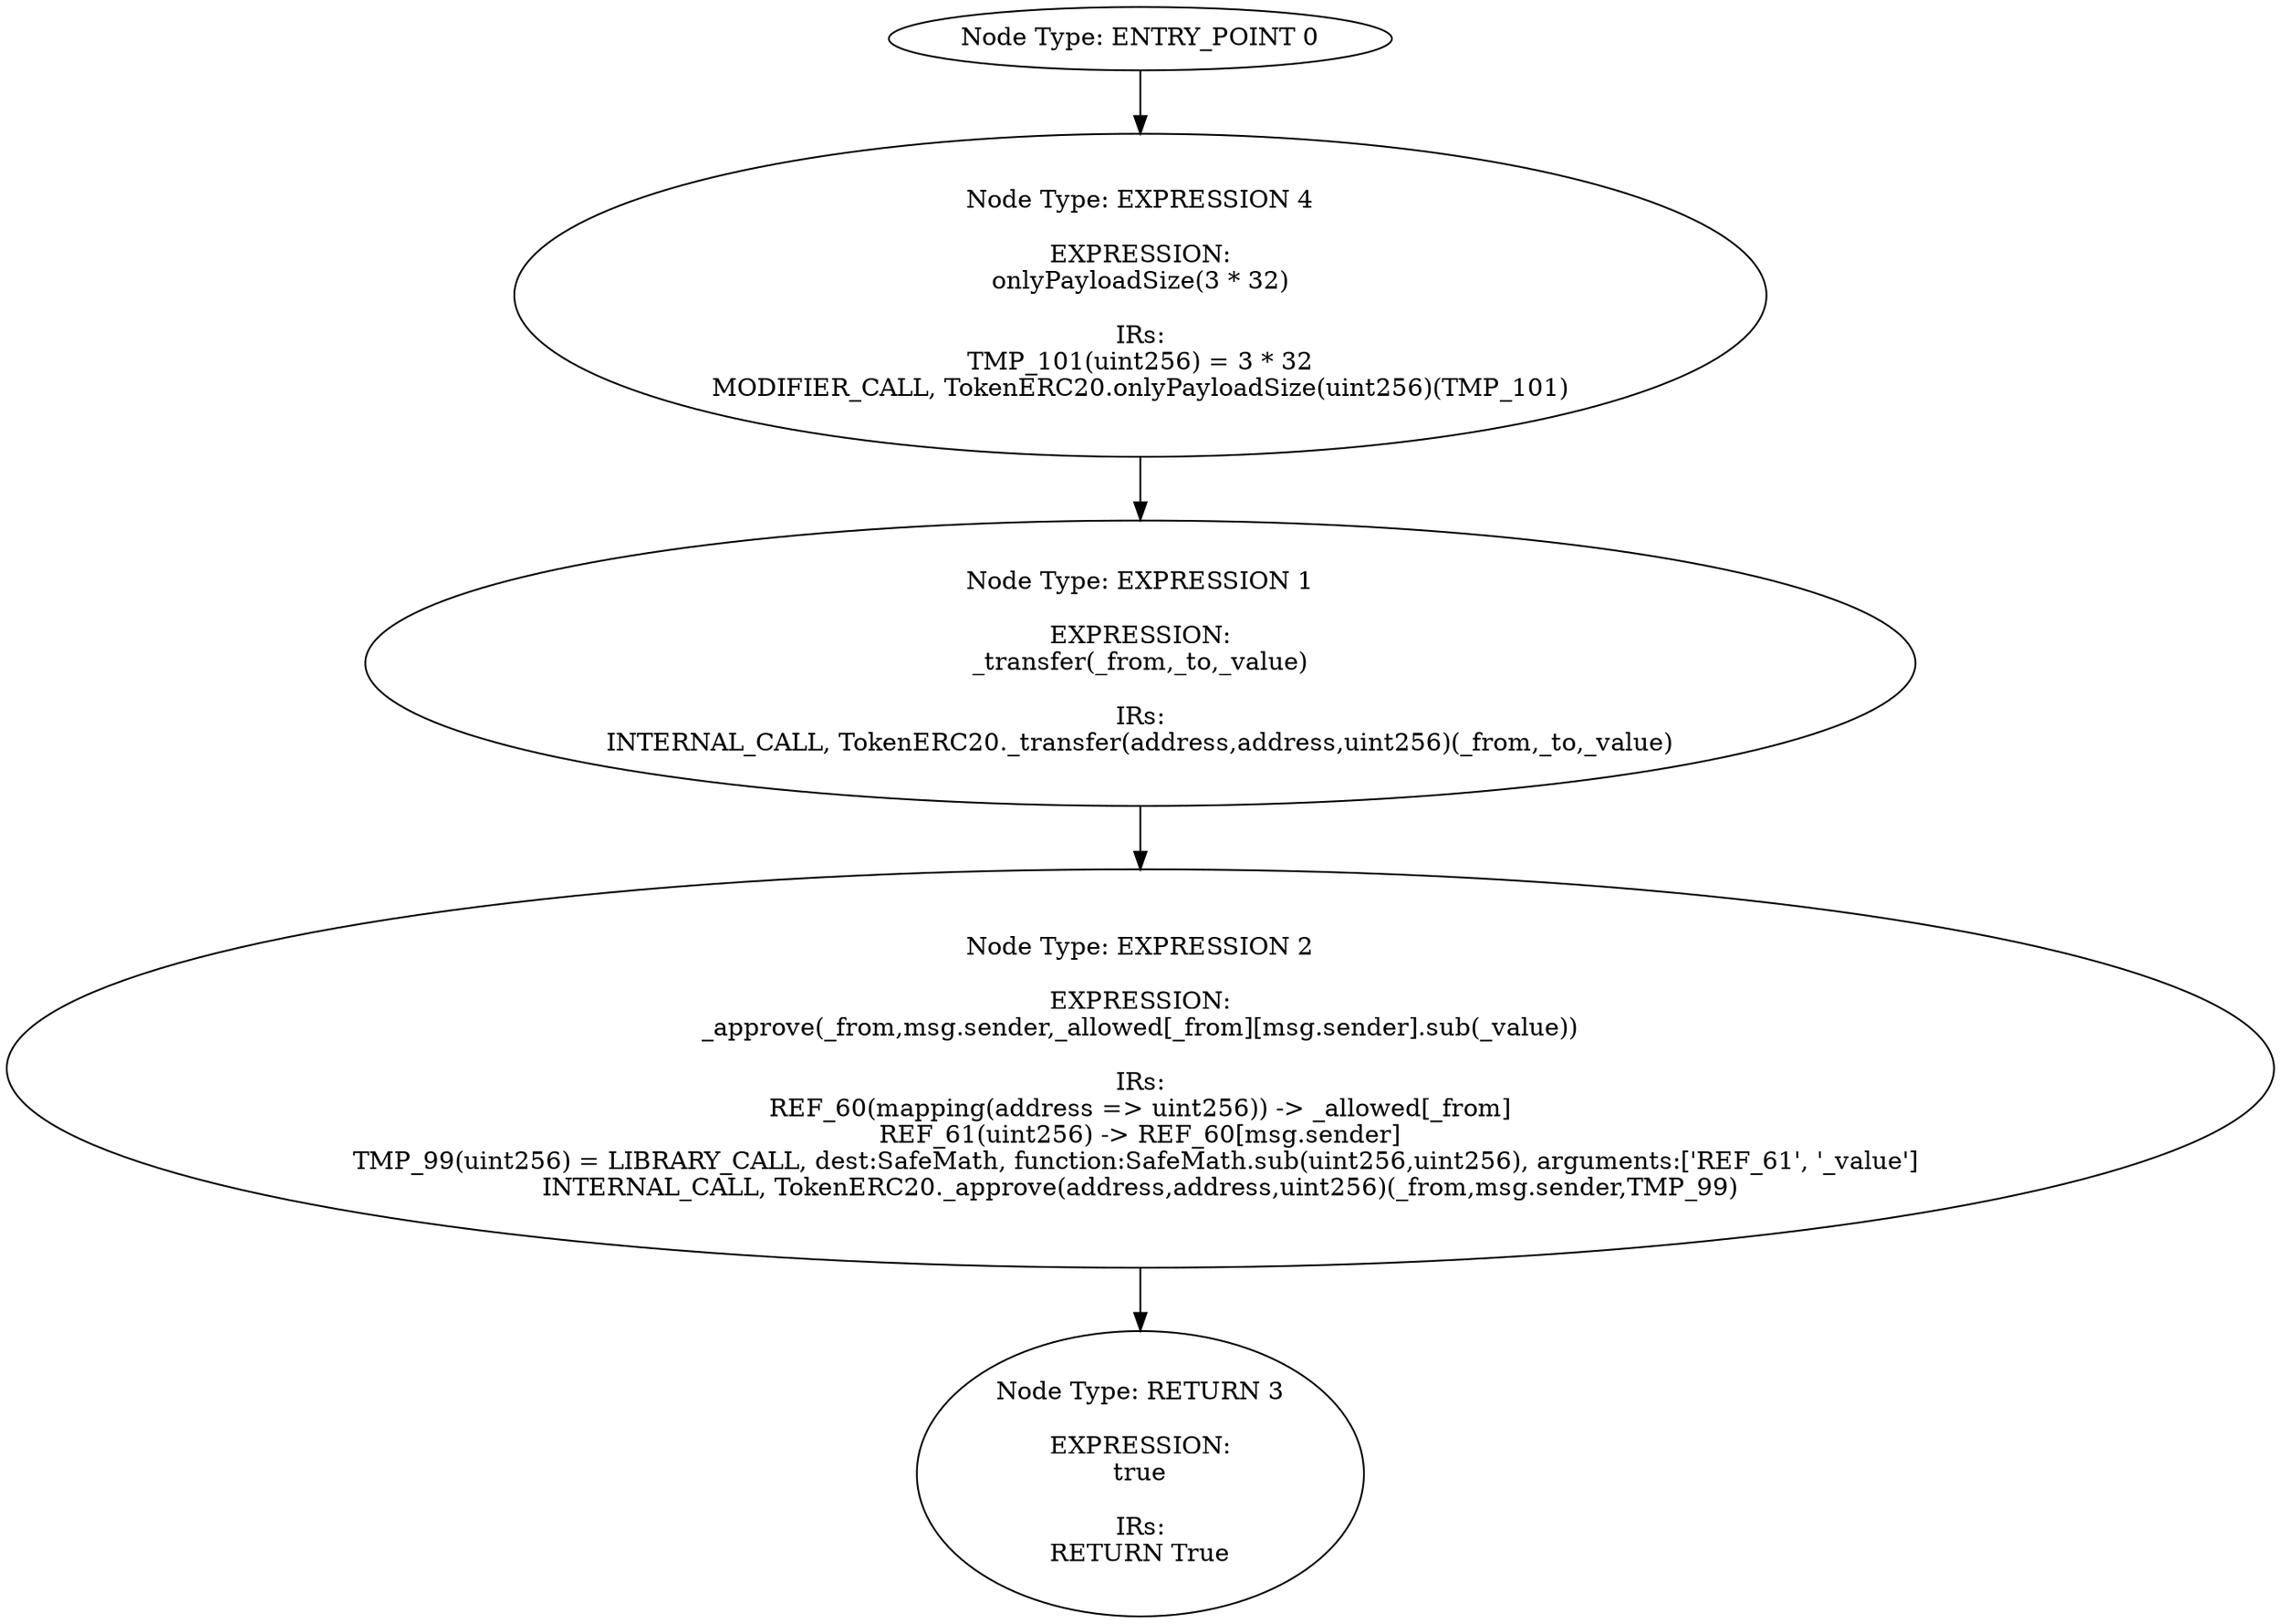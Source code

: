 digraph{
0[label="Node Type: ENTRY_POINT 0
"];
0->4;
1[label="Node Type: EXPRESSION 1

EXPRESSION:
_transfer(_from,_to,_value)

IRs:
INTERNAL_CALL, TokenERC20._transfer(address,address,uint256)(_from,_to,_value)"];
1->2;
2[label="Node Type: EXPRESSION 2

EXPRESSION:
_approve(_from,msg.sender,_allowed[_from][msg.sender].sub(_value))

IRs:
REF_60(mapping(address => uint256)) -> _allowed[_from]
REF_61(uint256) -> REF_60[msg.sender]
TMP_99(uint256) = LIBRARY_CALL, dest:SafeMath, function:SafeMath.sub(uint256,uint256), arguments:['REF_61', '_value'] 
INTERNAL_CALL, TokenERC20._approve(address,address,uint256)(_from,msg.sender,TMP_99)"];
2->3;
3[label="Node Type: RETURN 3

EXPRESSION:
true

IRs:
RETURN True"];
4[label="Node Type: EXPRESSION 4

EXPRESSION:
onlyPayloadSize(3 * 32)

IRs:
TMP_101(uint256) = 3 * 32
MODIFIER_CALL, TokenERC20.onlyPayloadSize(uint256)(TMP_101)"];
4->1;
}
